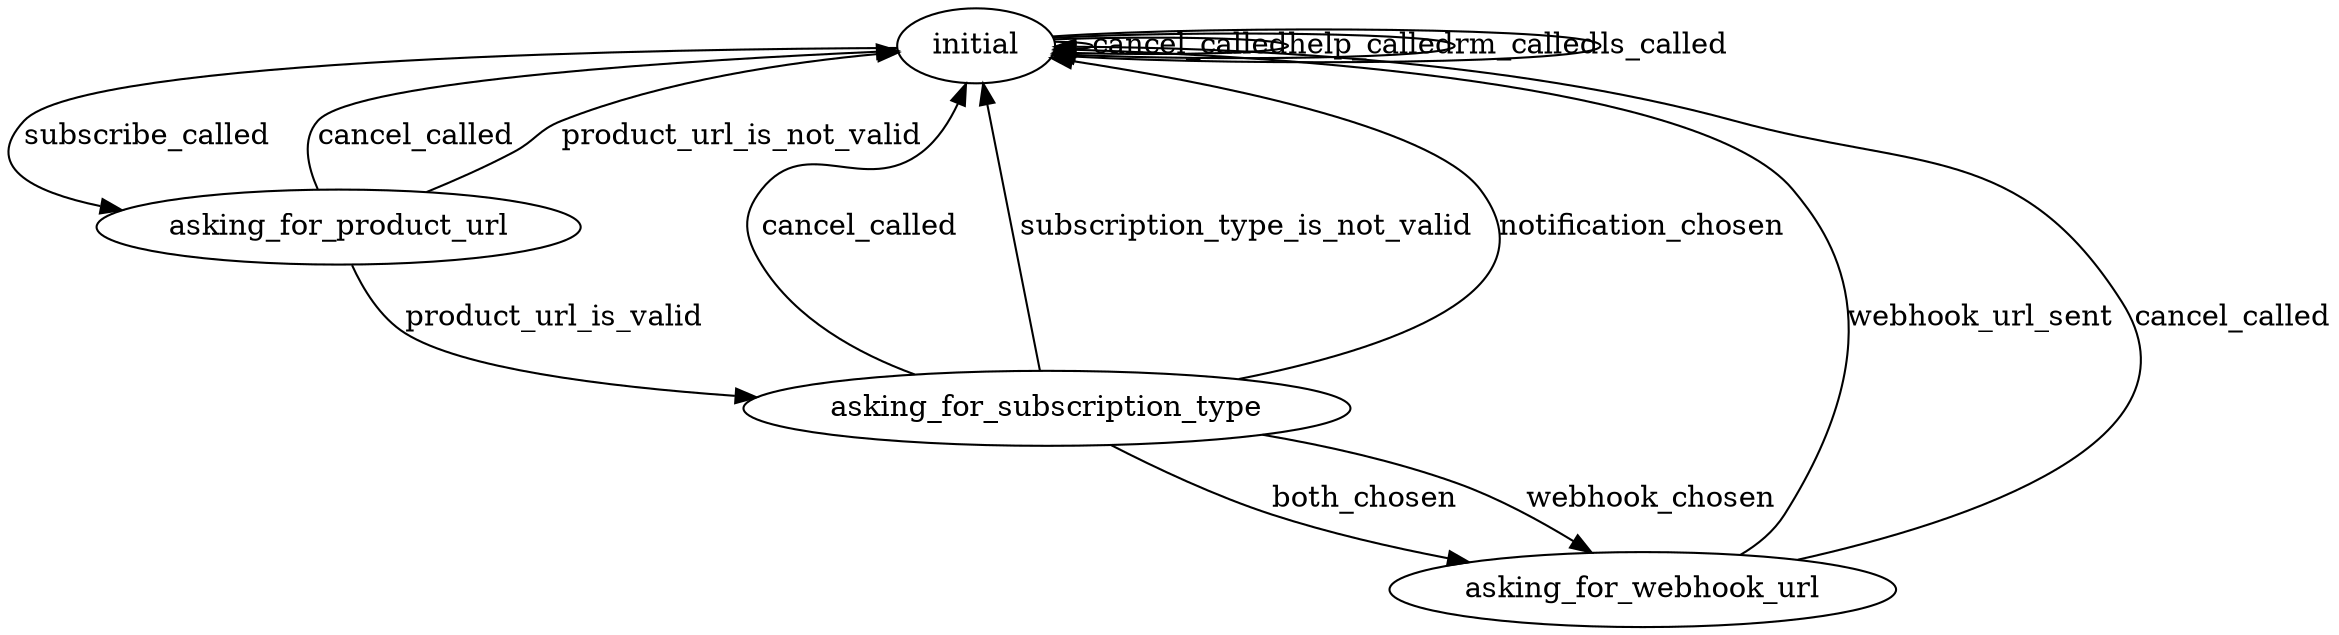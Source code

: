 digraph fsm {
    "initial" -> "initial" [ label = "cancel_called" ];
    "initial" -> "asking_for_product_url" [ label = "subscribe_called" ];
    "initial" -> "initial" [ label = "help_called" ];
    "initial" -> "initial" [ label = "rm_called" ];
    "initial" -> "initial" [ label = "ls_called" ];
    "asking_for_subscription_type" -> "initial" [ label = "cancel_called" ];
    "asking_for_subscription_type" -> "asking_for_webhook_url" [ label = "both_chosen" ];
    "asking_for_subscription_type" -> "initial" [ label = "subscription_type_is_not_valid" ];
    "asking_for_webhook_url" -> "initial" [ label = "webhook_url_sent" ];
    "asking_for_product_url" -> "asking_for_subscription_type" [ label = "product_url_is_valid" ];
    "asking_for_subscription_type" -> "initial" [ label = "notification_chosen" ];
    "asking_for_webhook_url" -> "initial" [ label = "cancel_called" ];
    "asking_for_subscription_type" -> "asking_for_webhook_url" [ label = "webhook_chosen" ];
    "asking_for_product_url" -> "initial" [ label = "cancel_called" ];
    "asking_for_product_url" -> "initial" [ label = "product_url_is_not_valid" ];

    "initial";
    "asking_for_product_url";
    "asking_for_subscription_type";
    "asking_for_webhook_url";
}

